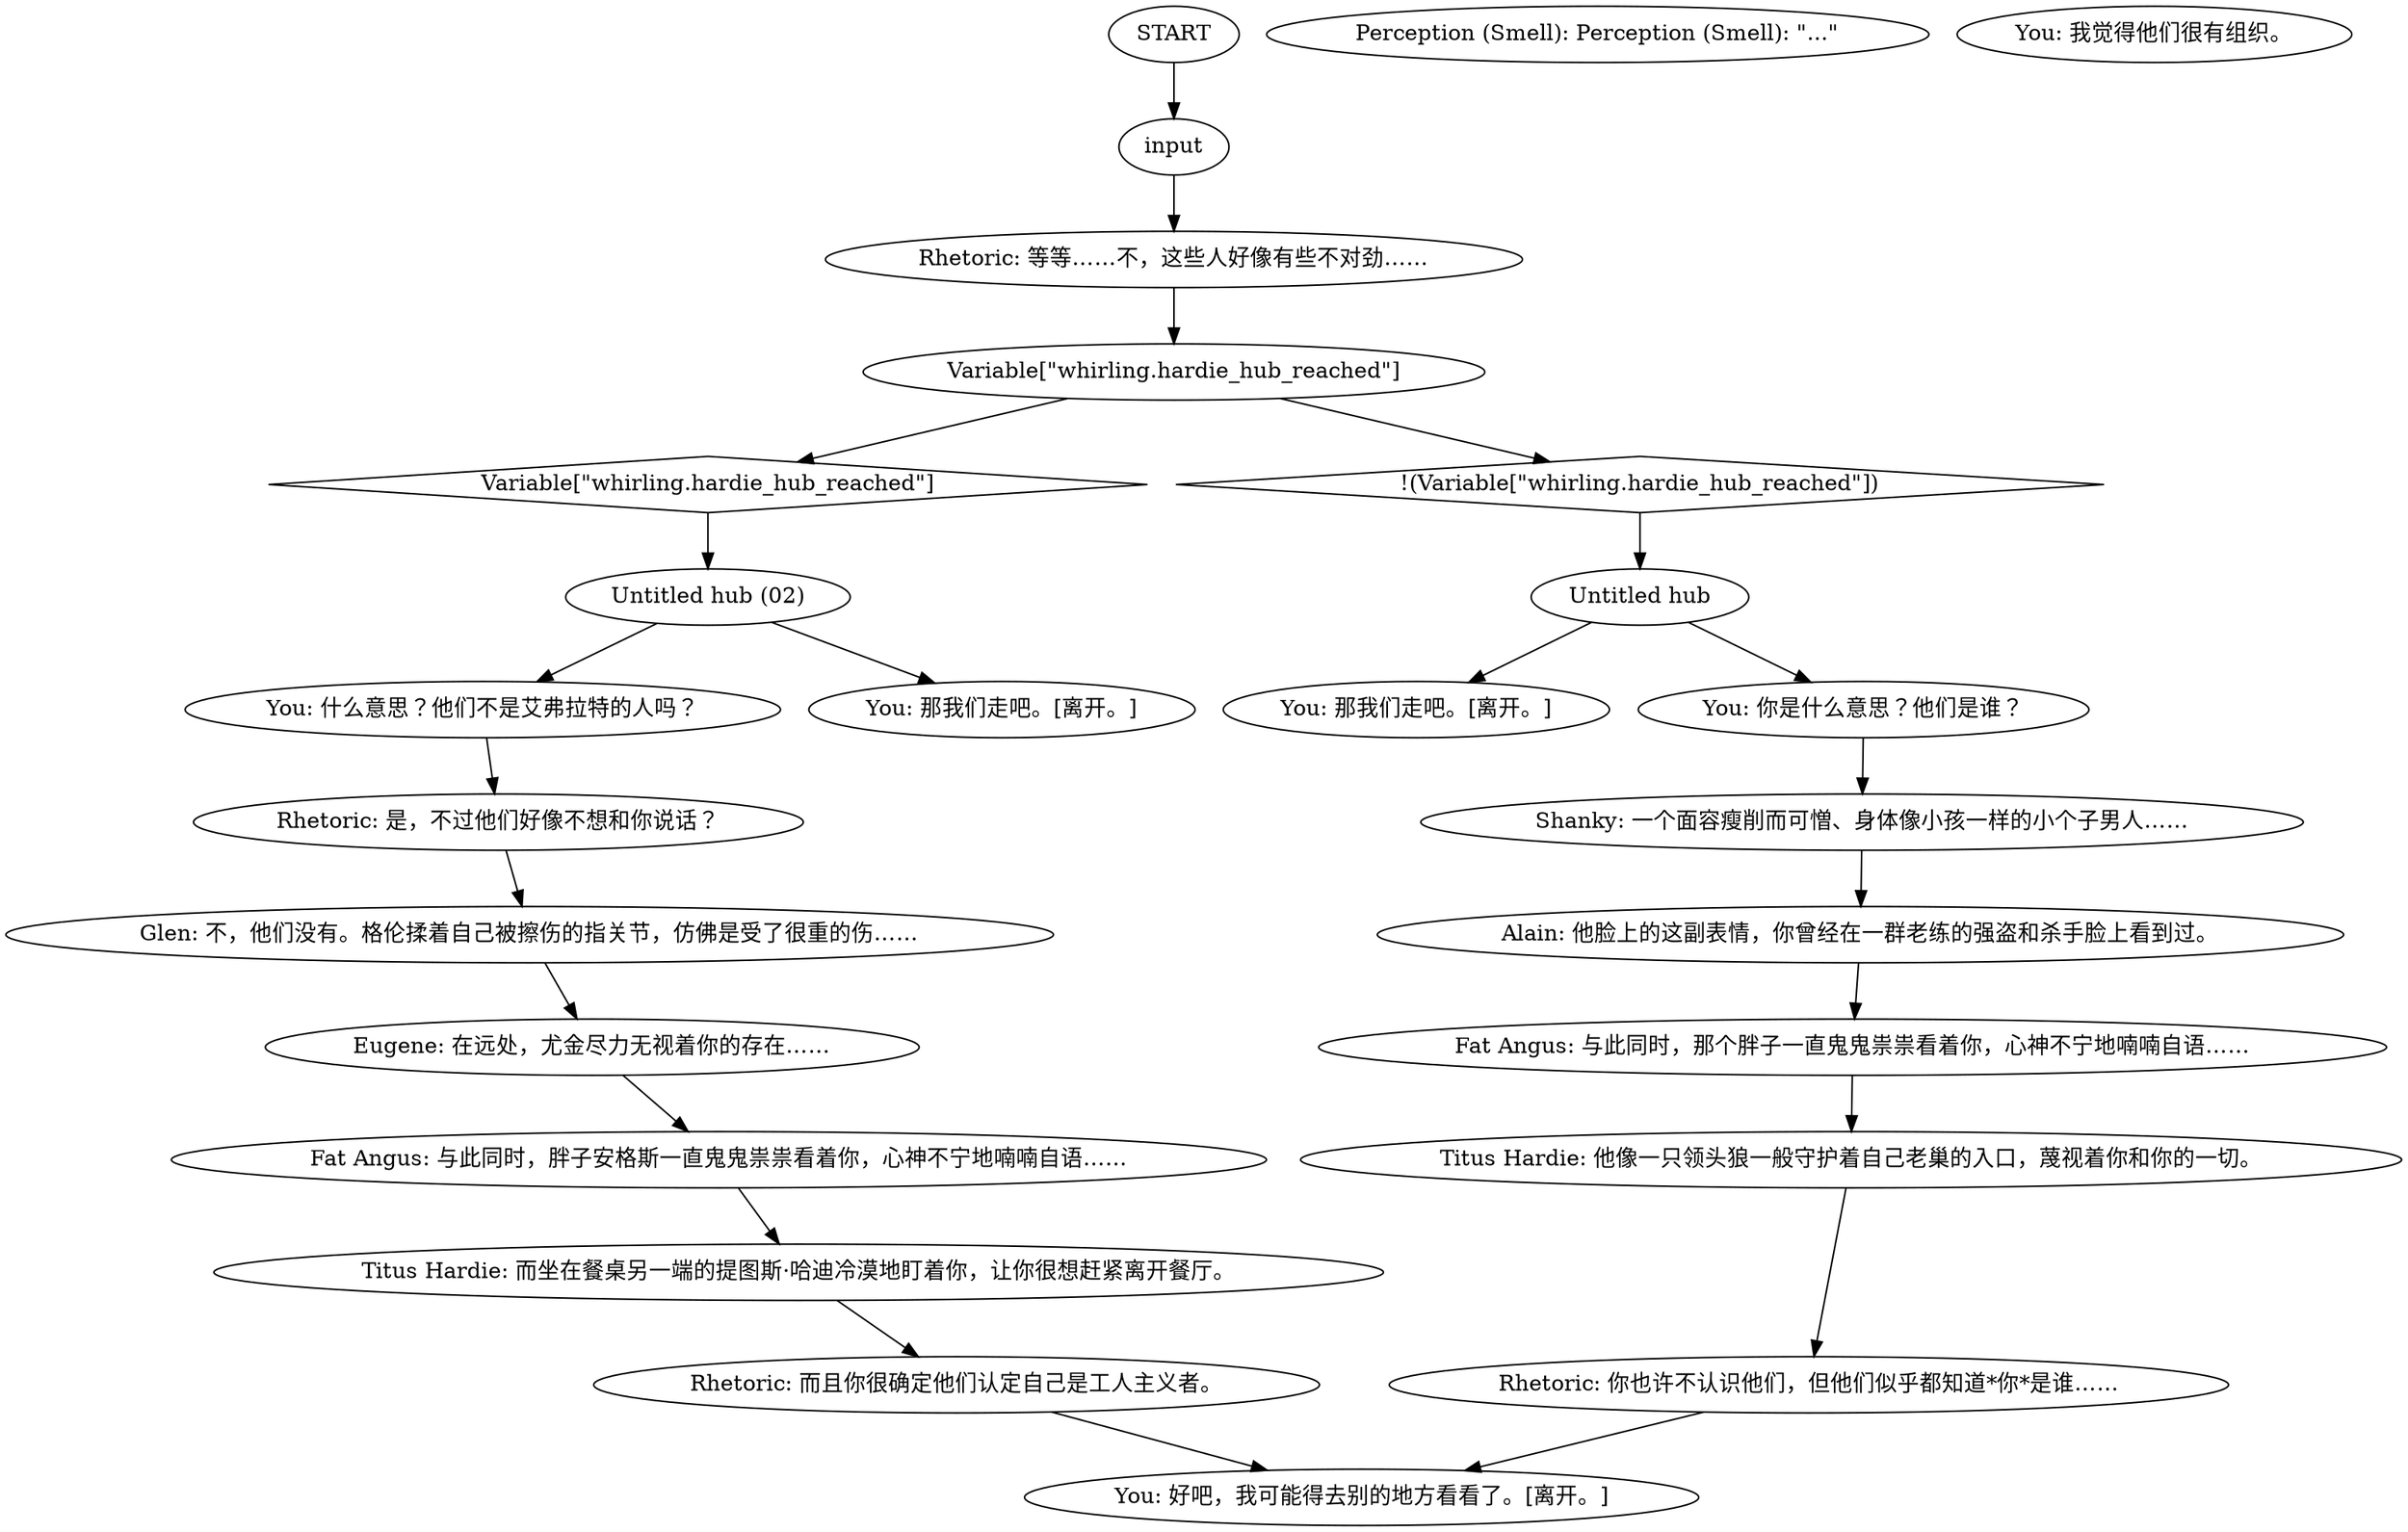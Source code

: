 # WHIRLING F1 / orb communist quest
# Orb for wondering whether the Hardies are a communist cell. PART OF THE COMMUNIST DREAM QUEST.
# ==================================================
digraph G {
	  0 [label="START"];
	  1 [label="input"];
	  3 [label="Titus Hardie: 而坐在餐桌另一端的提图斯·哈迪冷漠地盯着你，让你很想赶紧离开餐厅。"];
	  4 [label="You: 什么意思？他们不是艾弗拉特的人吗？"];
	  5 [label="You: 好吧，我可能得去别的地方看看了。[离开。]"];
	  6 [label="Glen: 不，他们没有。格伦揉着自己被擦伤的指关节，仿佛是受了很重的伤……"];
	  7 [label="Shanky: 一个面容瘦削而可憎、身体像小孩一样的小个子男人……"];
	  8 [label="Variable[\"whirling.hardie_hub_reached\"]"];
	  9 [label="Variable[\"whirling.hardie_hub_reached\"]", shape=diamond];
	  10 [label="!(Variable[\"whirling.hardie_hub_reached\"])", shape=diamond];
	  11 [label="You: 那我们走吧。[离开。]"];
	  12 [label="You: 那我们走吧。[离开。]"];
	  13 [label="Fat Angus: 与此同时，胖子安格斯一直鬼鬼祟祟看着你，心神不宁地喃喃自语……"];
	  14 [label="You: 你是什么意思？他们是谁？"];
	  15 [label="Untitled hub"];
	  16 [label="Rhetoric: 你也许不认识他们，但他们似乎都知道*你*是谁……"];
	  17 [label="Alain: 他脸上的这副表情，你曾经在一群老练的强盗和杀手脸上看到过。"];
	  18 [label="Untitled hub (02)"];
	  19 [label="Titus Hardie: 他像一只领头狼一般守护着自己老巢的入口，蔑视着你和你的一切。"];
	  20 [label="Perception (Smell): Perception (Smell): \"...\""];
	  21 [label="Fat Angus: 与此同时，那个胖子一直鬼鬼祟祟看着你，心神不宁地喃喃自语……"];
	  22 [label="Rhetoric: 是，不过他们好像不想和你说话？"];
	  23 [label="Eugene: 在远处，尤金尽力无视着你的存在……"];
	  24 [label="Rhetoric: 等等……不，这些人好像有些不对劲……"];
	  25 [label="Rhetoric: 而且你很确定他们认定自己是工人主义者。"];
	  26 [label="You: 我觉得他们很有组织。"];
	  0 -> 1
	  1 -> 24
	  3 -> 25
	  4 -> 22
	  6 -> 23
	  7 -> 17
	  8 -> 9
	  8 -> 10
	  9 -> 18
	  10 -> 15
	  13 -> 3
	  14 -> 7
	  15 -> 11
	  15 -> 14
	  16 -> 5
	  17 -> 21
	  18 -> 4
	  18 -> 12
	  19 -> 16
	  21 -> 19
	  22 -> 6
	  23 -> 13
	  24 -> 8
	  25 -> 5
}

